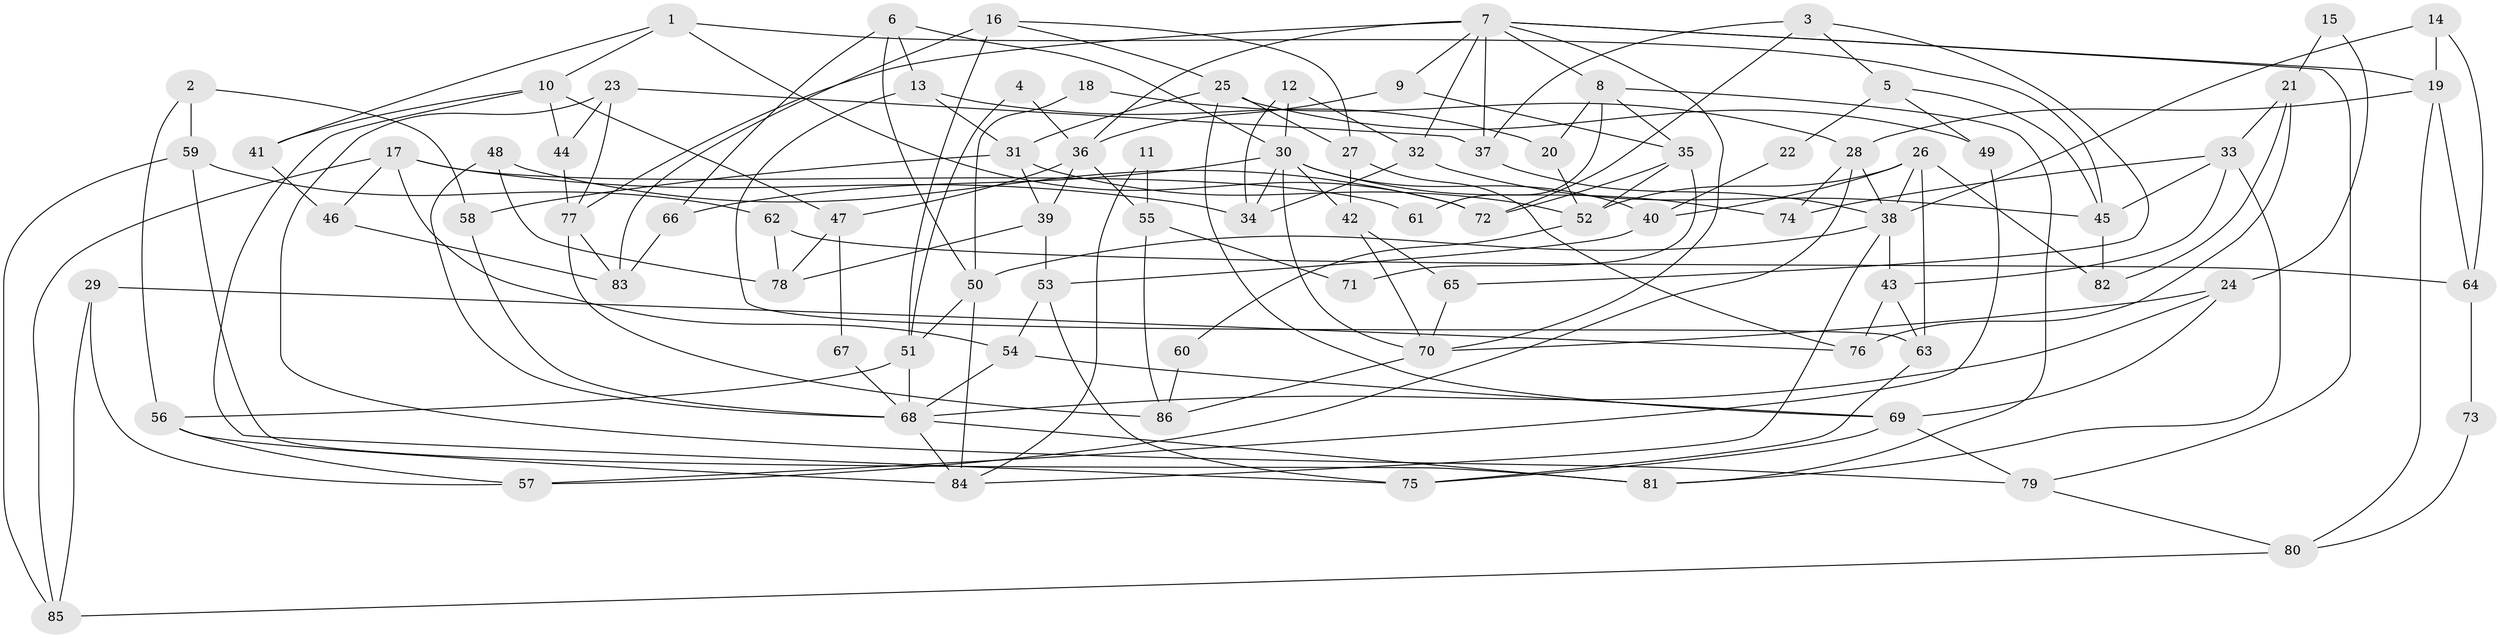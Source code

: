 // coarse degree distribution, {7: 0.3333333333333333, 6: 0.18518518518518517, 9: 0.037037037037037035, 4: 0.14814814814814814, 5: 0.1111111111111111, 3: 0.037037037037037035, 11: 0.07407407407407407, 2: 0.037037037037037035, 8: 0.037037037037037035}
// Generated by graph-tools (version 1.1) at 2025/36/03/04/25 23:36:59]
// undirected, 86 vertices, 172 edges
graph export_dot {
  node [color=gray90,style=filled];
  1;
  2;
  3;
  4;
  5;
  6;
  7;
  8;
  9;
  10;
  11;
  12;
  13;
  14;
  15;
  16;
  17;
  18;
  19;
  20;
  21;
  22;
  23;
  24;
  25;
  26;
  27;
  28;
  29;
  30;
  31;
  32;
  33;
  34;
  35;
  36;
  37;
  38;
  39;
  40;
  41;
  42;
  43;
  44;
  45;
  46;
  47;
  48;
  49;
  50;
  51;
  52;
  53;
  54;
  55;
  56;
  57;
  58;
  59;
  60;
  61;
  62;
  63;
  64;
  65;
  66;
  67;
  68;
  69;
  70;
  71;
  72;
  73;
  74;
  75;
  76;
  77;
  78;
  79;
  80;
  81;
  82;
  83;
  84;
  85;
  86;
  1 -- 45;
  1 -- 72;
  1 -- 10;
  1 -- 41;
  2 -- 58;
  2 -- 59;
  2 -- 56;
  3 -- 65;
  3 -- 5;
  3 -- 37;
  3 -- 72;
  4 -- 36;
  4 -- 51;
  5 -- 49;
  5 -- 45;
  5 -- 22;
  6 -- 30;
  6 -- 13;
  6 -- 50;
  6 -- 66;
  7 -- 77;
  7 -- 37;
  7 -- 8;
  7 -- 9;
  7 -- 19;
  7 -- 32;
  7 -- 36;
  7 -- 70;
  7 -- 79;
  8 -- 81;
  8 -- 20;
  8 -- 35;
  8 -- 61;
  9 -- 36;
  9 -- 35;
  10 -- 41;
  10 -- 44;
  10 -- 47;
  10 -- 75;
  11 -- 84;
  11 -- 55;
  12 -- 30;
  12 -- 34;
  12 -- 32;
  13 -- 63;
  13 -- 20;
  13 -- 31;
  14 -- 38;
  14 -- 19;
  14 -- 64;
  15 -- 21;
  15 -- 24;
  16 -- 51;
  16 -- 83;
  16 -- 25;
  16 -- 27;
  17 -- 54;
  17 -- 34;
  17 -- 46;
  17 -- 61;
  17 -- 85;
  18 -- 50;
  18 -- 28;
  19 -- 80;
  19 -- 28;
  19 -- 64;
  20 -- 52;
  21 -- 33;
  21 -- 76;
  21 -- 82;
  22 -- 40;
  23 -- 37;
  23 -- 79;
  23 -- 44;
  23 -- 77;
  24 -- 69;
  24 -- 68;
  24 -- 70;
  25 -- 31;
  25 -- 27;
  25 -- 49;
  25 -- 69;
  26 -- 82;
  26 -- 38;
  26 -- 40;
  26 -- 52;
  26 -- 63;
  27 -- 42;
  27 -- 76;
  28 -- 38;
  28 -- 57;
  28 -- 74;
  29 -- 76;
  29 -- 85;
  29 -- 57;
  30 -- 42;
  30 -- 70;
  30 -- 34;
  30 -- 40;
  30 -- 66;
  30 -- 74;
  31 -- 52;
  31 -- 39;
  31 -- 58;
  32 -- 34;
  32 -- 45;
  33 -- 43;
  33 -- 74;
  33 -- 45;
  33 -- 81;
  35 -- 52;
  35 -- 71;
  35 -- 72;
  36 -- 39;
  36 -- 47;
  36 -- 55;
  37 -- 38;
  38 -- 50;
  38 -- 84;
  38 -- 43;
  39 -- 78;
  39 -- 53;
  40 -- 53;
  41 -- 46;
  42 -- 70;
  42 -- 65;
  43 -- 63;
  43 -- 76;
  44 -- 77;
  45 -- 82;
  46 -- 83;
  47 -- 67;
  47 -- 78;
  48 -- 72;
  48 -- 68;
  48 -- 78;
  49 -- 57;
  50 -- 84;
  50 -- 51;
  51 -- 56;
  51 -- 68;
  52 -- 60;
  53 -- 54;
  53 -- 75;
  54 -- 69;
  54 -- 68;
  55 -- 86;
  55 -- 71;
  56 -- 57;
  56 -- 84;
  58 -- 68;
  59 -- 62;
  59 -- 81;
  59 -- 85;
  60 -- 86;
  62 -- 78;
  62 -- 64;
  63 -- 75;
  64 -- 73;
  65 -- 70;
  66 -- 83;
  67 -- 68;
  68 -- 81;
  68 -- 84;
  69 -- 75;
  69 -- 79;
  70 -- 86;
  73 -- 80;
  77 -- 83;
  77 -- 86;
  79 -- 80;
  80 -- 85;
}
